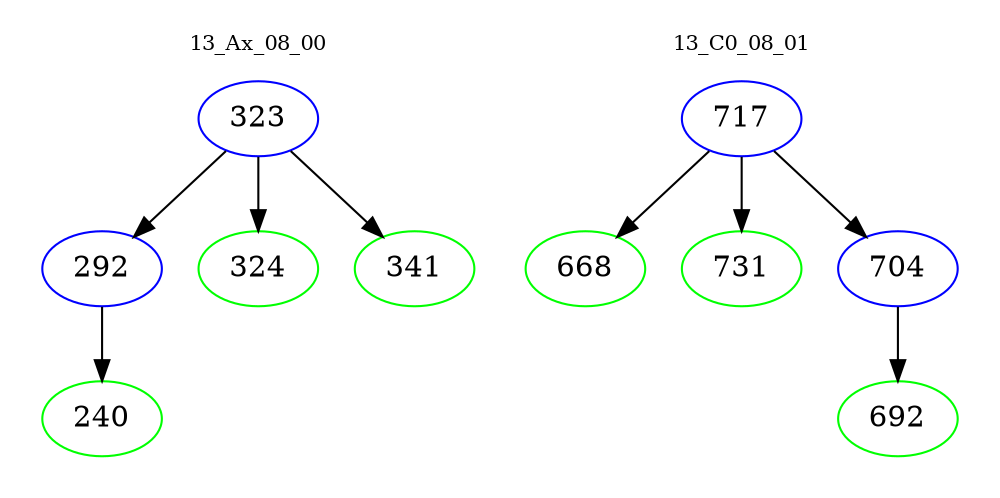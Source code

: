 digraph{
subgraph cluster_0 {
color = white
label = "13_Ax_08_00";
fontsize=10;
T0_323 [label="323", color="blue"]
T0_323 -> T0_292 [color="black"]
T0_292 [label="292", color="blue"]
T0_292 -> T0_240 [color="black"]
T0_240 [label="240", color="green"]
T0_323 -> T0_324 [color="black"]
T0_324 [label="324", color="green"]
T0_323 -> T0_341 [color="black"]
T0_341 [label="341", color="green"]
}
subgraph cluster_1 {
color = white
label = "13_C0_08_01";
fontsize=10;
T1_717 [label="717", color="blue"]
T1_717 -> T1_668 [color="black"]
T1_668 [label="668", color="green"]
T1_717 -> T1_731 [color="black"]
T1_731 [label="731", color="green"]
T1_717 -> T1_704 [color="black"]
T1_704 [label="704", color="blue"]
T1_704 -> T1_692 [color="black"]
T1_692 [label="692", color="green"]
}
}
